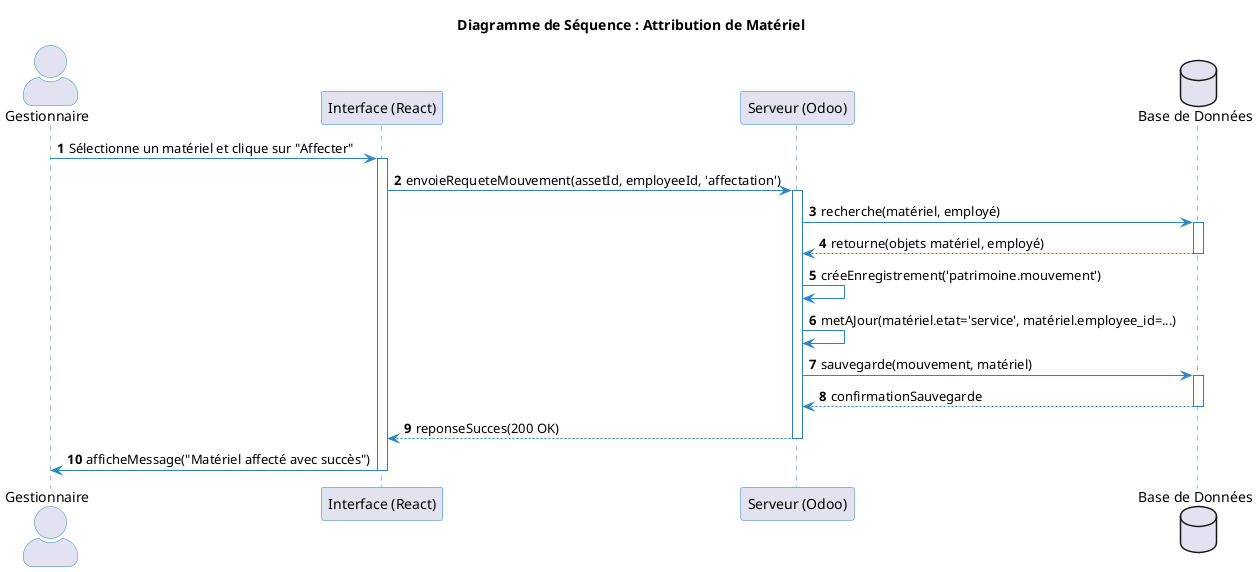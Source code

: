 @startuml
' Style et direction du diagramme
autonumber
skinparam actorStyle awesome
skinparam sequence {
    ArrowColor #2E86C1
    ActorBorderColor #2E86C1
    LifeLineBorderColor #2980B9
    ParticipantBorderColor #2980B9
}

title "Diagramme de Séquence : Attribution de Matériel"

actor "Gestionnaire" as Admin
participant "Interface (React)" as UI
participant "Serveur (Odoo)" as Server
database "Base de Données" as DB

Admin -> UI : Sélectionne un matériel et clique sur "Affecter"
activate UI

UI -> Server : envoieRequeteMouvement(assetId, employeeId, 'affectation')
activate Server

Server -> DB : recherche(matériel, employé)
activate DB
DB --> Server : retourne(objets matériel, employé)
deactivate DB

Server -> Server : créeEnregistrement('patrimoine.mouvement')
Server -> Server : metAJour(matériel.etat='service', matériel.employee_id=...)

Server -> DB : sauvegarde(mouvement, matériel)
activate DB
DB --> Server : confirmationSauvegarde
deactivate DB

Server --> UI : reponseSucces(200 OK)
deactivate Server

UI -> Admin : afficheMessage("Matériel affecté avec succès")
deactivate UI

@enduml